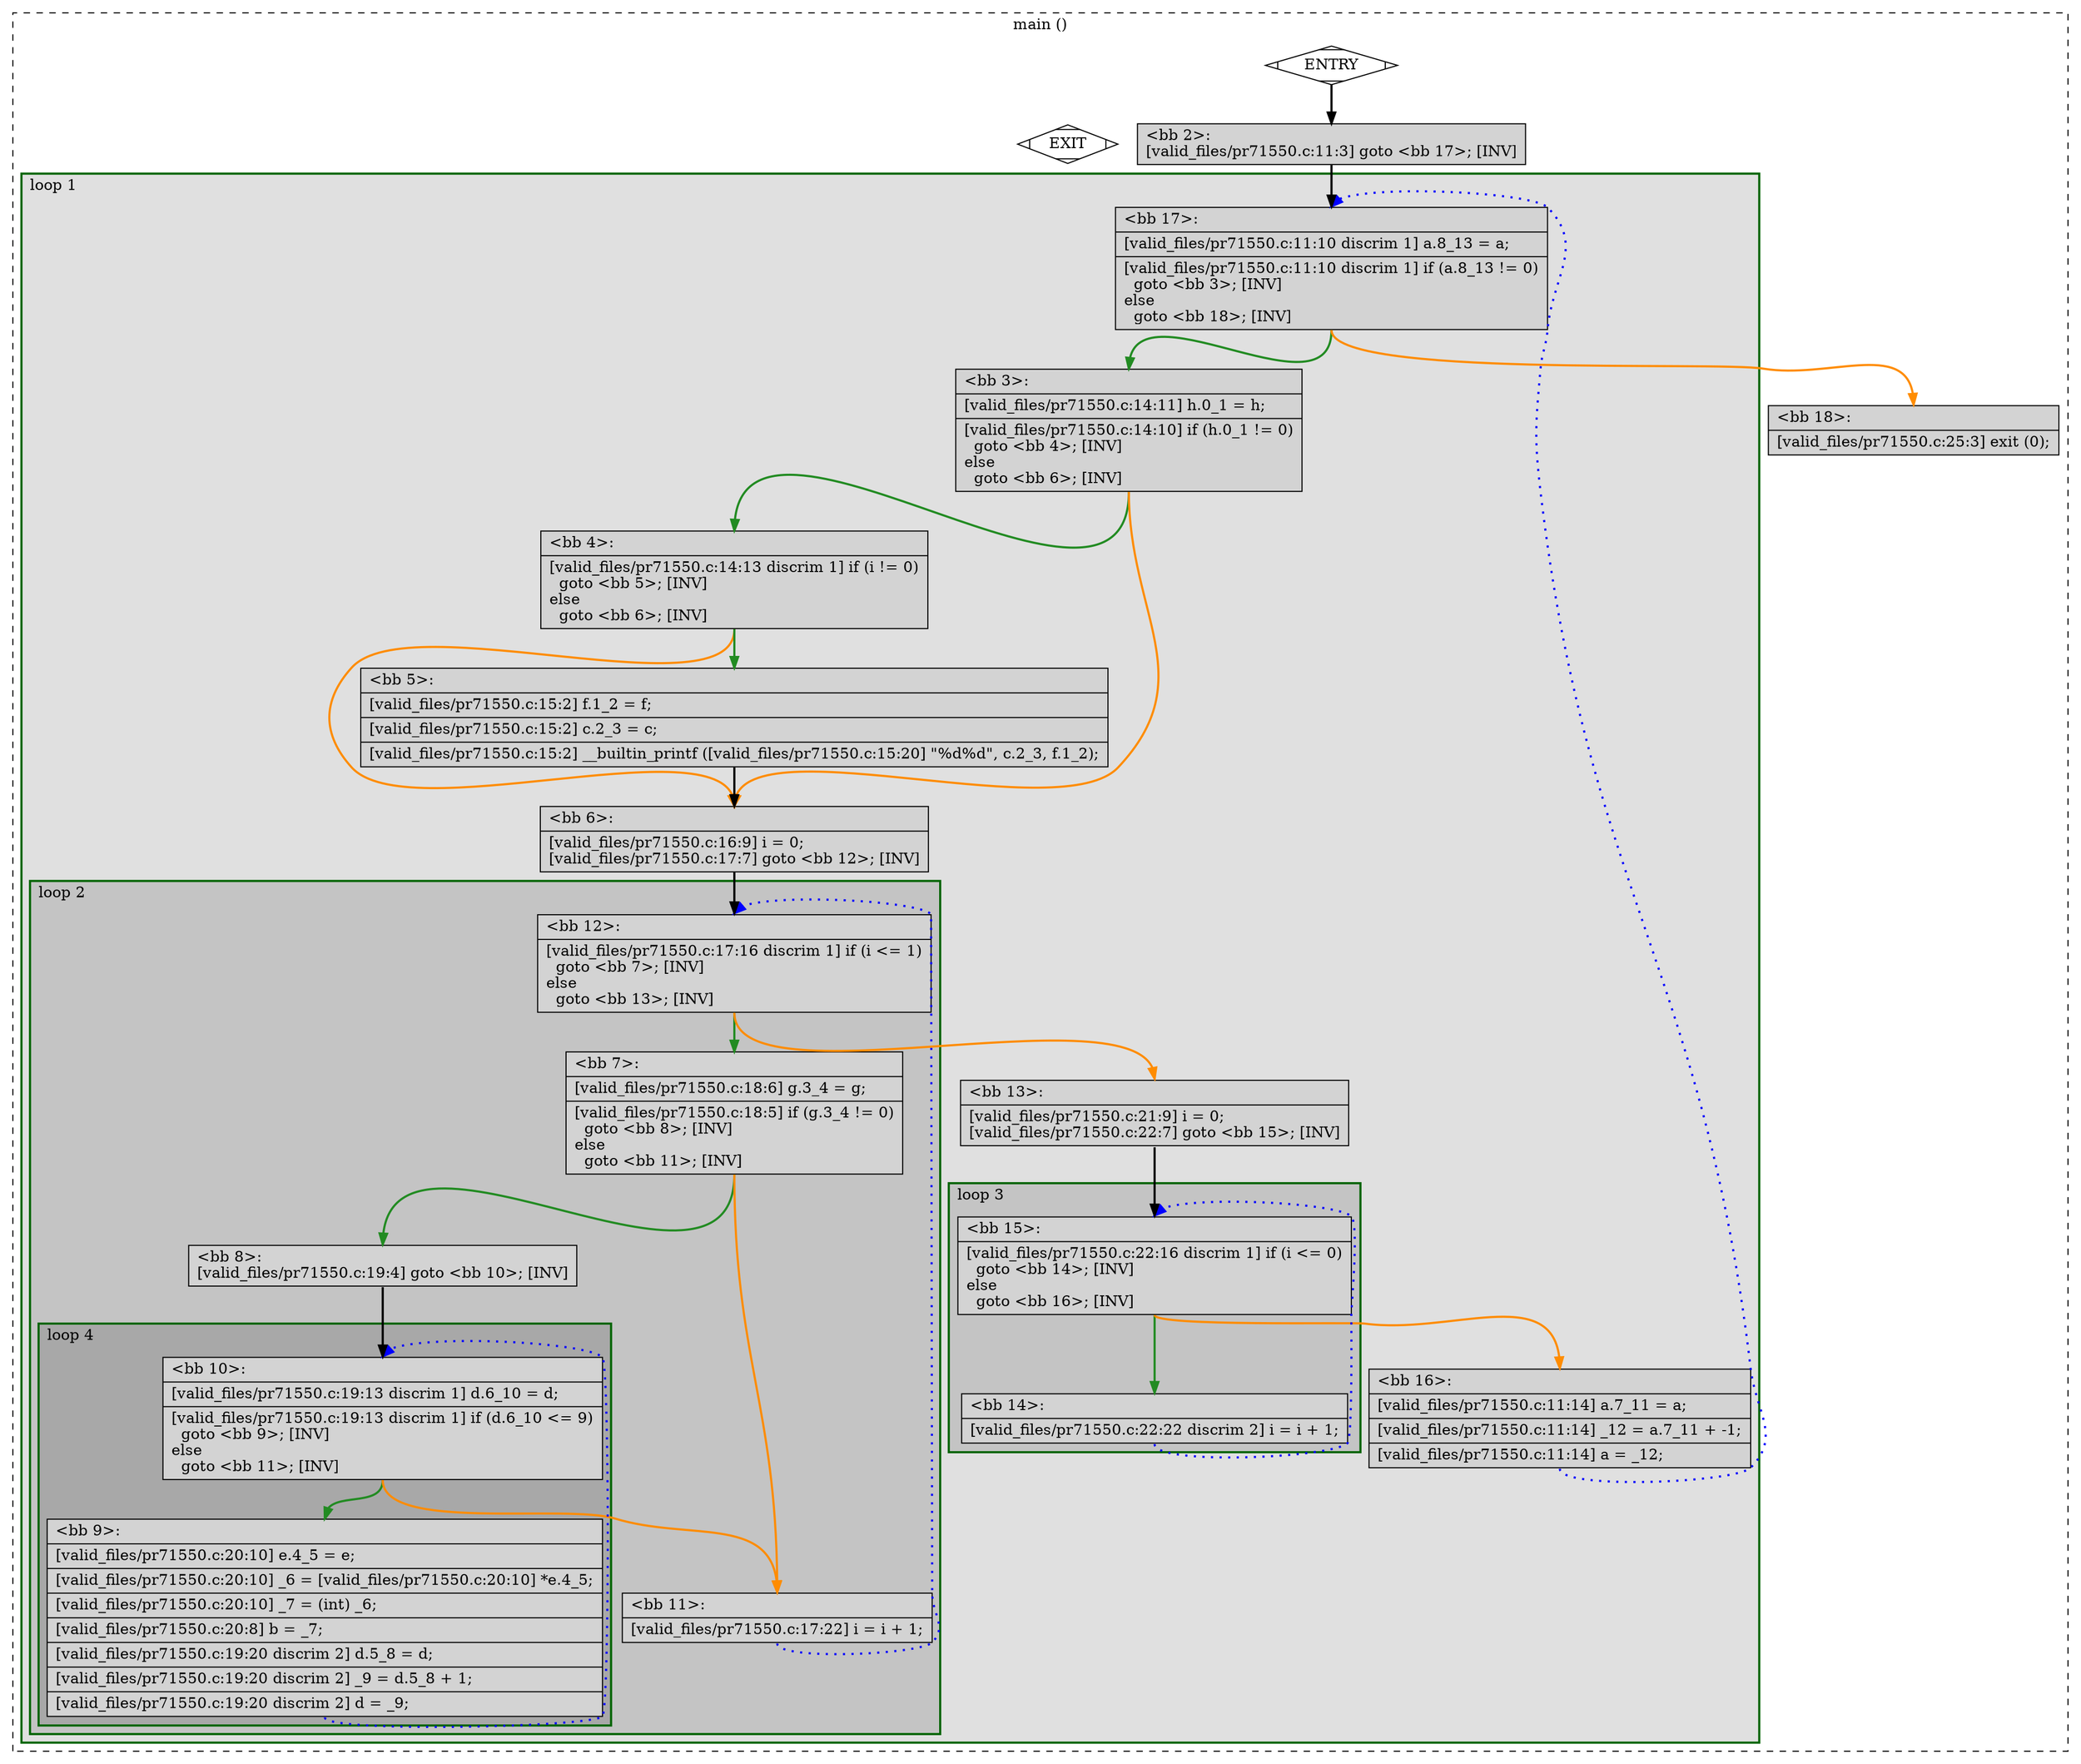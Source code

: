 digraph "a-pr71550.c.015t.cfg" {
overlap=false;
subgraph "cluster_main" {
	style="dashed";
	color="black";
	label="main ()";
	subgraph cluster_0_1 {
	style="filled";
	color="darkgreen";
	fillcolor="grey88";
	label="loop 1";
	labeljust=l;
	penwidth=2;
	subgraph cluster_0_3 {
	style="filled";
	color="darkgreen";
	fillcolor="grey77";
	label="loop 3";
	labeljust=l;
	penwidth=2;
	fn_0_basic_block_15 [shape=record,style=filled,fillcolor=lightgrey,label="{\<bb\ 15\>:\l\
|[valid_files/pr71550.c:22:16\ discrim\ 1]\ if\ (i\ \<=\ 0)\l\
\ \ goto\ \<bb\ 14\>;\ [INV]\l\
else\l\
\ \ goto\ \<bb\ 16\>;\ [INV]\l\
}"];

	fn_0_basic_block_14 [shape=record,style=filled,fillcolor=lightgrey,label="{\<bb\ 14\>:\l\
|[valid_files/pr71550.c:22:22\ discrim\ 2]\ i\ =\ i\ +\ 1;\l\
}"];

	}
	subgraph cluster_0_2 {
	style="filled";
	color="darkgreen";
	fillcolor="grey77";
	label="loop 2";
	labeljust=l;
	penwidth=2;
	subgraph cluster_0_4 {
	style="filled";
	color="darkgreen";
	fillcolor="grey66";
	label="loop 4";
	labeljust=l;
	penwidth=2;
	fn_0_basic_block_10 [shape=record,style=filled,fillcolor=lightgrey,label="{\<bb\ 10\>:\l\
|[valid_files/pr71550.c:19:13\ discrim\ 1]\ d.6_10\ =\ d;\l\
|[valid_files/pr71550.c:19:13\ discrim\ 1]\ if\ (d.6_10\ \<=\ 9)\l\
\ \ goto\ \<bb\ 9\>;\ [INV]\l\
else\l\
\ \ goto\ \<bb\ 11\>;\ [INV]\l\
}"];

	fn_0_basic_block_9 [shape=record,style=filled,fillcolor=lightgrey,label="{\<bb\ 9\>:\l\
|[valid_files/pr71550.c:20:10]\ e.4_5\ =\ e;\l\
|[valid_files/pr71550.c:20:10]\ _6\ =\ [valid_files/pr71550.c:20:10]\ *e.4_5;\l\
|[valid_files/pr71550.c:20:10]\ _7\ =\ (int)\ _6;\l\
|[valid_files/pr71550.c:20:8]\ b\ =\ _7;\l\
|[valid_files/pr71550.c:19:20\ discrim\ 2]\ d.5_8\ =\ d;\l\
|[valid_files/pr71550.c:19:20\ discrim\ 2]\ _9\ =\ d.5_8\ +\ 1;\l\
|[valid_files/pr71550.c:19:20\ discrim\ 2]\ d\ =\ _9;\l\
}"];

	}
	fn_0_basic_block_12 [shape=record,style=filled,fillcolor=lightgrey,label="{\<bb\ 12\>:\l\
|[valid_files/pr71550.c:17:16\ discrim\ 1]\ if\ (i\ \<=\ 1)\l\
\ \ goto\ \<bb\ 7\>;\ [INV]\l\
else\l\
\ \ goto\ \<bb\ 13\>;\ [INV]\l\
}"];

	fn_0_basic_block_7 [shape=record,style=filled,fillcolor=lightgrey,label="{\<bb\ 7\>:\l\
|[valid_files/pr71550.c:18:6]\ g.3_4\ =\ g;\l\
|[valid_files/pr71550.c:18:5]\ if\ (g.3_4\ !=\ 0)\l\
\ \ goto\ \<bb\ 8\>;\ [INV]\l\
else\l\
\ \ goto\ \<bb\ 11\>;\ [INV]\l\
}"];

	fn_0_basic_block_8 [shape=record,style=filled,fillcolor=lightgrey,label="{\<bb\ 8\>:\l\
[valid_files/pr71550.c:19:4]\ goto\ \<bb\ 10\>;\ [INV]\l\
}"];

	fn_0_basic_block_11 [shape=record,style=filled,fillcolor=lightgrey,label="{\<bb\ 11\>:\l\
|[valid_files/pr71550.c:17:22]\ i\ =\ i\ +\ 1;\l\
}"];

	}
	fn_0_basic_block_17 [shape=record,style=filled,fillcolor=lightgrey,label="{\<bb\ 17\>:\l\
|[valid_files/pr71550.c:11:10\ discrim\ 1]\ a.8_13\ =\ a;\l\
|[valid_files/pr71550.c:11:10\ discrim\ 1]\ if\ (a.8_13\ !=\ 0)\l\
\ \ goto\ \<bb\ 3\>;\ [INV]\l\
else\l\
\ \ goto\ \<bb\ 18\>;\ [INV]\l\
}"];

	fn_0_basic_block_3 [shape=record,style=filled,fillcolor=lightgrey,label="{\<bb\ 3\>:\l\
|[valid_files/pr71550.c:14:11]\ h.0_1\ =\ h;\l\
|[valid_files/pr71550.c:14:10]\ if\ (h.0_1\ !=\ 0)\l\
\ \ goto\ \<bb\ 4\>;\ [INV]\l\
else\l\
\ \ goto\ \<bb\ 6\>;\ [INV]\l\
}"];

	fn_0_basic_block_4 [shape=record,style=filled,fillcolor=lightgrey,label="{\<bb\ 4\>:\l\
|[valid_files/pr71550.c:14:13\ discrim\ 1]\ if\ (i\ !=\ 0)\l\
\ \ goto\ \<bb\ 5\>;\ [INV]\l\
else\l\
\ \ goto\ \<bb\ 6\>;\ [INV]\l\
}"];

	fn_0_basic_block_6 [shape=record,style=filled,fillcolor=lightgrey,label="{\<bb\ 6\>:\l\
|[valid_files/pr71550.c:16:9]\ i\ =\ 0;\l\
[valid_files/pr71550.c:17:7]\ goto\ \<bb\ 12\>;\ [INV]\l\
}"];

	fn_0_basic_block_5 [shape=record,style=filled,fillcolor=lightgrey,label="{\<bb\ 5\>:\l\
|[valid_files/pr71550.c:15:2]\ f.1_2\ =\ f;\l\
|[valid_files/pr71550.c:15:2]\ c.2_3\ =\ c;\l\
|[valid_files/pr71550.c:15:2]\ __builtin_printf\ ([valid_files/pr71550.c:15:20]\ \"%d%d\",\ c.2_3,\ f.1_2);\l\
}"];

	fn_0_basic_block_13 [shape=record,style=filled,fillcolor=lightgrey,label="{\<bb\ 13\>:\l\
|[valid_files/pr71550.c:21:9]\ i\ =\ 0;\l\
[valid_files/pr71550.c:22:7]\ goto\ \<bb\ 15\>;\ [INV]\l\
}"];

	fn_0_basic_block_16 [shape=record,style=filled,fillcolor=lightgrey,label="{\<bb\ 16\>:\l\
|[valid_files/pr71550.c:11:14]\ a.7_11\ =\ a;\l\
|[valid_files/pr71550.c:11:14]\ _12\ =\ a.7_11\ +\ -1;\l\
|[valid_files/pr71550.c:11:14]\ a\ =\ _12;\l\
}"];

	}
	fn_0_basic_block_0 [shape=Mdiamond,style=filled,fillcolor=white,label="ENTRY"];

	fn_0_basic_block_1 [shape=Mdiamond,style=filled,fillcolor=white,label="EXIT"];

	fn_0_basic_block_2 [shape=record,style=filled,fillcolor=lightgrey,label="{\<bb\ 2\>:\l\
[valid_files/pr71550.c:11:3]\ goto\ \<bb\ 17\>;\ [INV]\l\
}"];

	fn_0_basic_block_18 [shape=record,style=filled,fillcolor=lightgrey,label="{\<bb\ 18\>:\l\
|[valid_files/pr71550.c:25:3]\ exit\ (0);\l\
}"];

	fn_0_basic_block_0:s -> fn_0_basic_block_2:n [style="solid,bold",color=black,weight=100,constraint=true];
	fn_0_basic_block_2:s -> fn_0_basic_block_17:n [style="solid,bold",color=black,weight=100,constraint=true];
	fn_0_basic_block_3:s -> fn_0_basic_block_4:n [style="solid,bold",color=forestgreen,weight=10,constraint=true];
	fn_0_basic_block_3:s -> fn_0_basic_block_6:n [style="solid,bold",color=darkorange,weight=10,constraint=true];
	fn_0_basic_block_4:s -> fn_0_basic_block_5:n [style="solid,bold",color=forestgreen,weight=10,constraint=true];
	fn_0_basic_block_4:s -> fn_0_basic_block_6:n [style="solid,bold",color=darkorange,weight=10,constraint=true];
	fn_0_basic_block_5:s -> fn_0_basic_block_6:n [style="solid,bold",color=black,weight=100,constraint=true];
	fn_0_basic_block_6:s -> fn_0_basic_block_12:n [style="solid,bold",color=black,weight=100,constraint=true];
	fn_0_basic_block_7:s -> fn_0_basic_block_8:n [style="solid,bold",color=forestgreen,weight=10,constraint=true];
	fn_0_basic_block_7:s -> fn_0_basic_block_11:n [style="solid,bold",color=darkorange,weight=10,constraint=true];
	fn_0_basic_block_8:s -> fn_0_basic_block_10:n [style="solid,bold",color=black,weight=100,constraint=true];
	fn_0_basic_block_9:s -> fn_0_basic_block_10:n [style="dotted,bold",color=blue,weight=10,constraint=false];
	fn_0_basic_block_10:s -> fn_0_basic_block_9:n [style="solid,bold",color=forestgreen,weight=10,constraint=true];
	fn_0_basic_block_10:s -> fn_0_basic_block_11:n [style="solid,bold",color=darkorange,weight=10,constraint=true];
	fn_0_basic_block_11:s -> fn_0_basic_block_12:n [style="dotted,bold",color=blue,weight=10,constraint=false];
	fn_0_basic_block_12:s -> fn_0_basic_block_7:n [style="solid,bold",color=forestgreen,weight=10,constraint=true];
	fn_0_basic_block_12:s -> fn_0_basic_block_13:n [style="solid,bold",color=darkorange,weight=10,constraint=true];
	fn_0_basic_block_13:s -> fn_0_basic_block_15:n [style="solid,bold",color=black,weight=100,constraint=true];
	fn_0_basic_block_14:s -> fn_0_basic_block_15:n [style="dotted,bold",color=blue,weight=10,constraint=false];
	fn_0_basic_block_15:s -> fn_0_basic_block_14:n [style="solid,bold",color=forestgreen,weight=10,constraint=true];
	fn_0_basic_block_15:s -> fn_0_basic_block_16:n [style="solid,bold",color=darkorange,weight=10,constraint=true];
	fn_0_basic_block_16:s -> fn_0_basic_block_17:n [style="dotted,bold",color=blue,weight=10,constraint=false];
	fn_0_basic_block_17:s -> fn_0_basic_block_3:n [style="solid,bold",color=forestgreen,weight=10,constraint=true];
	fn_0_basic_block_17:s -> fn_0_basic_block_18:n [style="solid,bold",color=darkorange,weight=10,constraint=true];
	fn_0_basic_block_0:s -> fn_0_basic_block_1:n [style="invis",constraint=true];
}
}
